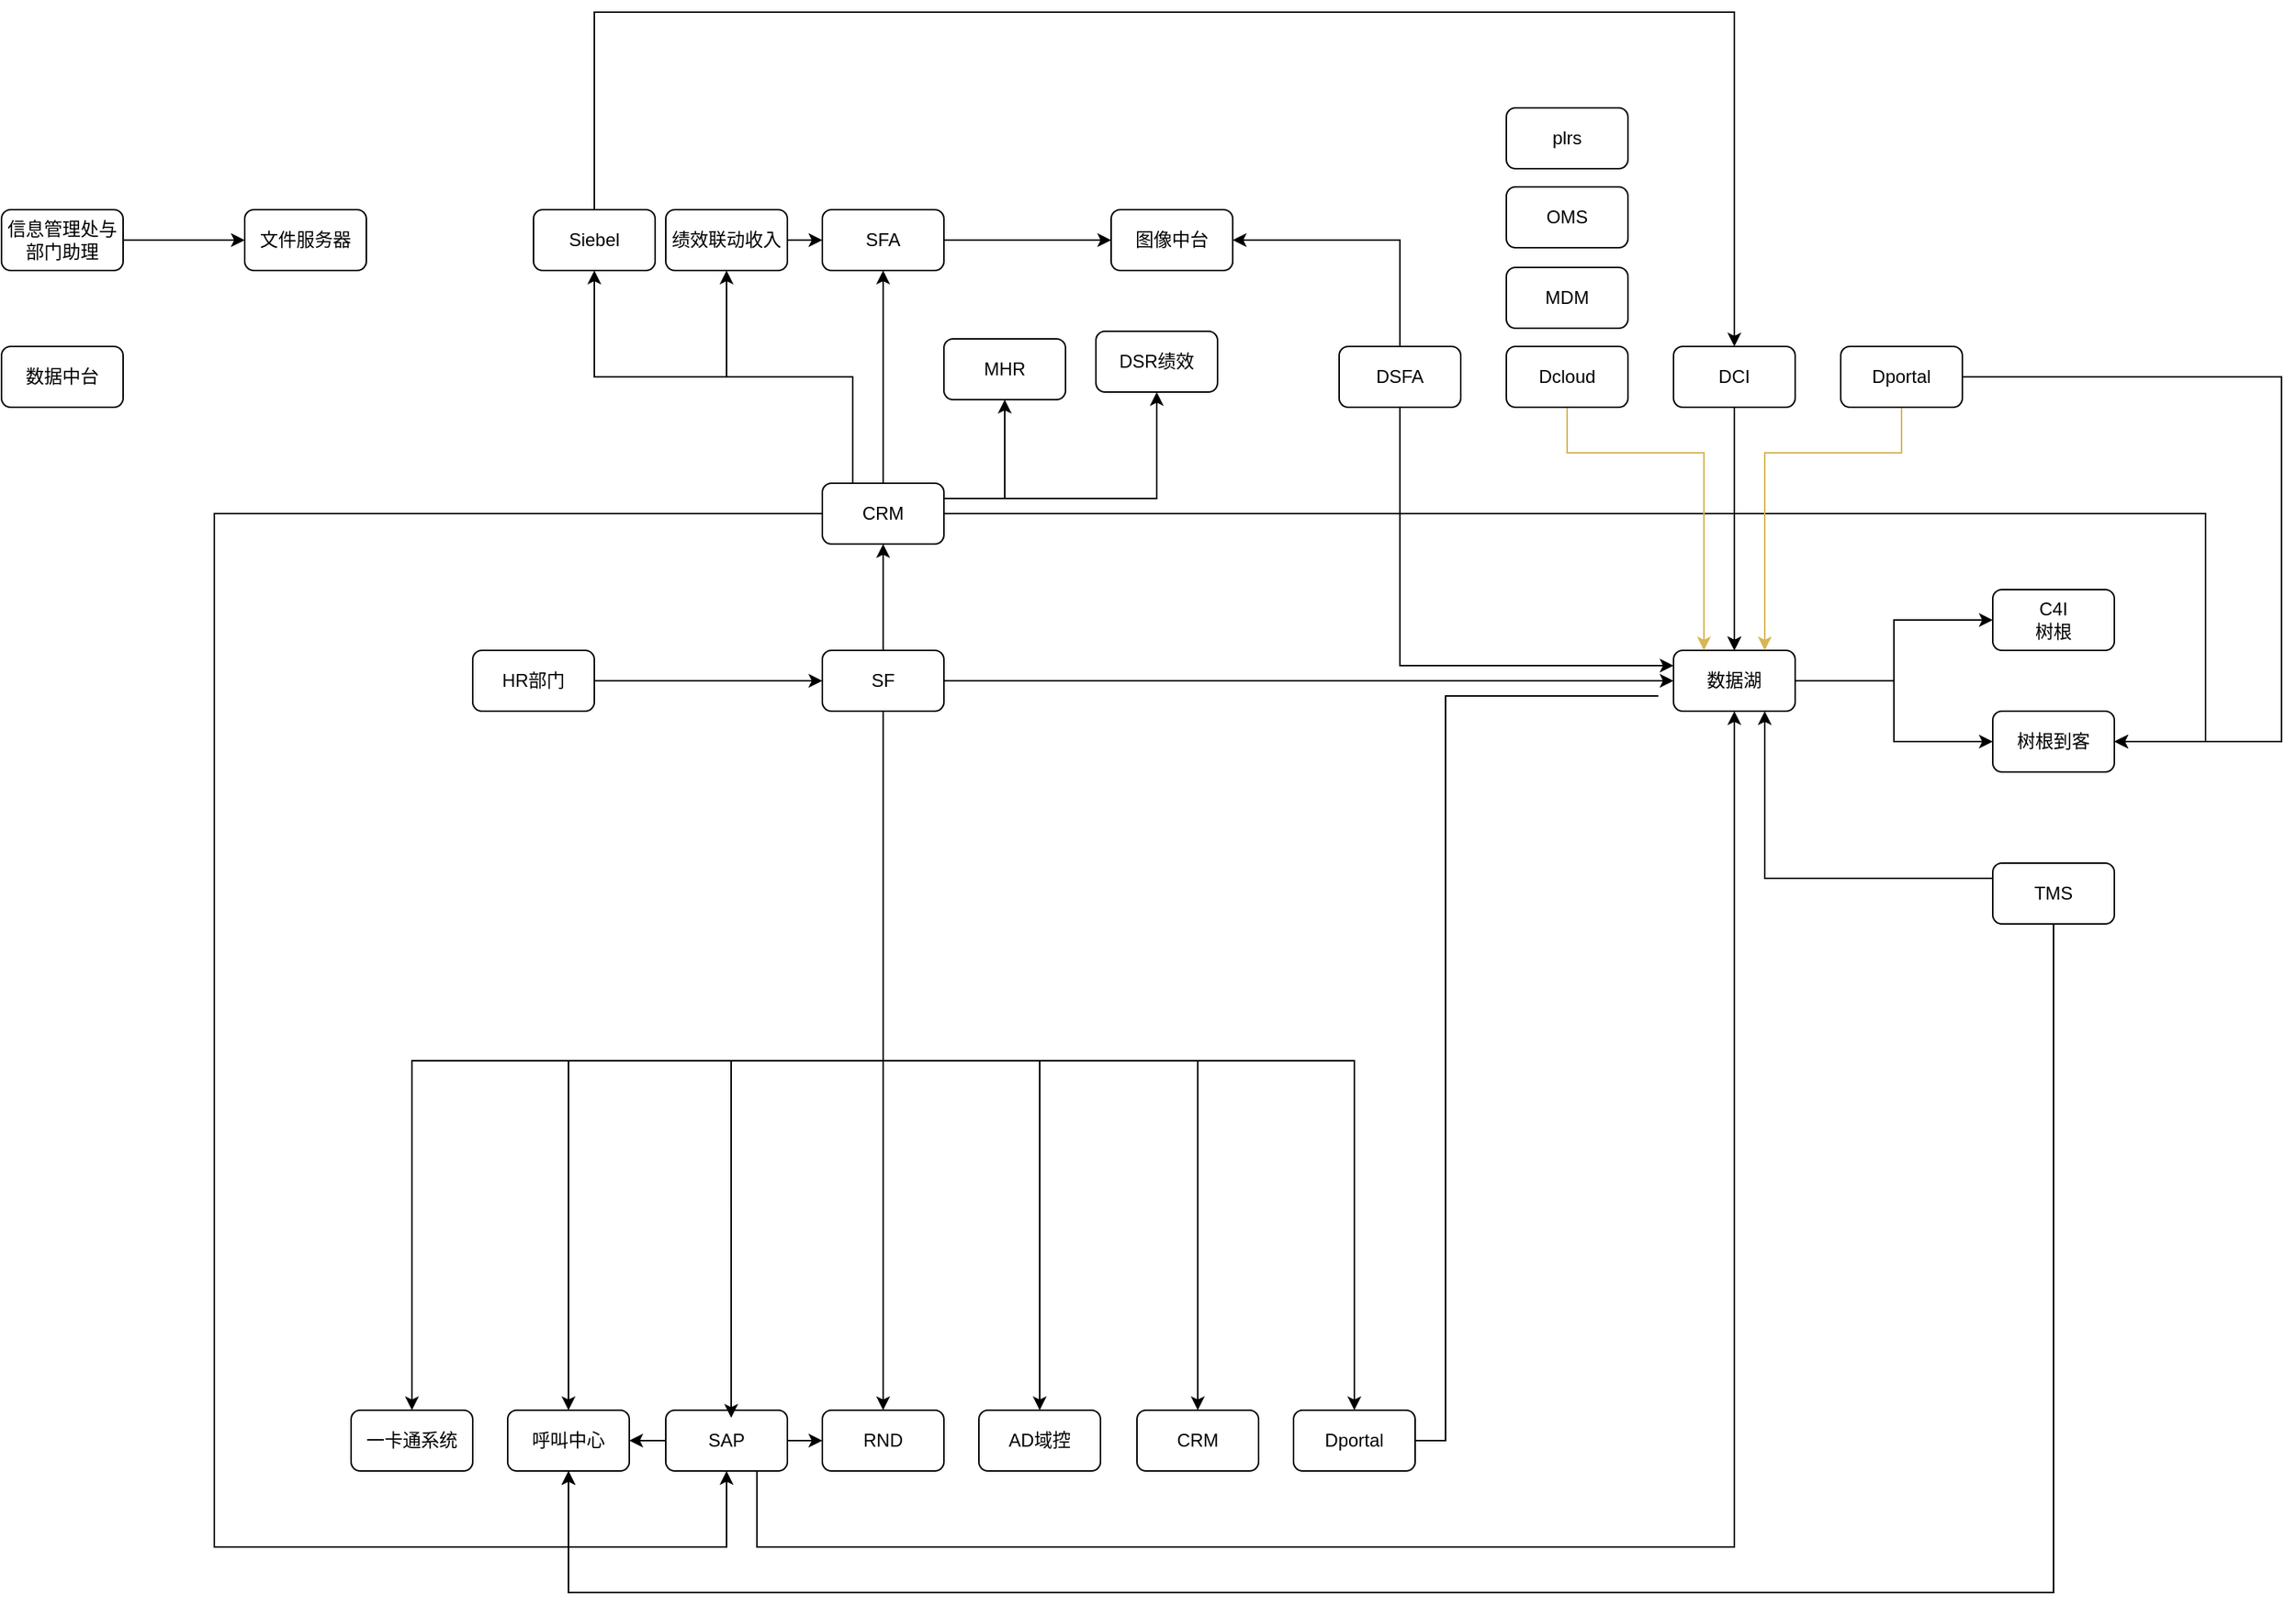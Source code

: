 <mxfile version="22.1.5" type="github">
  <diagram name="第 1 页" id="d0MjKTn8tM_Y0fTXzM0d">
    <mxGraphModel dx="2465" dy="1031" grid="1" gridSize="10" guides="1" tooltips="1" connect="1" arrows="1" fold="1" page="1" pageScale="1" pageWidth="827" pageHeight="1169" math="0" shadow="0">
      <root>
        <mxCell id="0" />
        <mxCell id="1" parent="0" />
        <mxCell id="O5cf7RK4kpER8BmKQraD-21" value="DSR绩效" style="rounded=1;whiteSpace=wrap;html=1;" vertex="1" parent="1">
          <mxGeometry x="330" y="560" width="80" height="40" as="geometry" />
        </mxCell>
        <mxCell id="O5cf7RK4kpER8BmKQraD-23" value="MHR" style="rounded=1;whiteSpace=wrap;html=1;" vertex="1" parent="1">
          <mxGeometry x="230" y="565" width="80" height="40" as="geometry" />
        </mxCell>
        <mxCell id="O5cf7RK4kpER8BmKQraD-128" style="edgeStyle=orthogonalEdgeStyle;rounded=0;orthogonalLoop=1;jettySize=auto;html=1;exitX=0.5;exitY=0;exitDx=0;exitDy=0;entryX=0.5;entryY=0;entryDx=0;entryDy=0;" edge="1" parent="1" source="O5cf7RK4kpER8BmKQraD-25" target="O5cf7RK4kpER8BmKQraD-94">
          <mxGeometry relative="1" as="geometry">
            <Array as="points">
              <mxPoint y="350" />
              <mxPoint x="750" y="350" />
            </Array>
          </mxGeometry>
        </mxCell>
        <mxCell id="O5cf7RK4kpER8BmKQraD-25" value="Siebel" style="rounded=1;whiteSpace=wrap;html=1;" vertex="1" parent="1">
          <mxGeometry x="-40" y="480" width="80" height="40" as="geometry" />
        </mxCell>
        <mxCell id="O5cf7RK4kpER8BmKQraD-136" style="edgeStyle=orthogonalEdgeStyle;rounded=0;orthogonalLoop=1;jettySize=auto;html=1;exitX=1;exitY=0.5;exitDx=0;exitDy=0;entryX=0;entryY=0.5;entryDx=0;entryDy=0;" edge="1" parent="1" source="O5cf7RK4kpER8BmKQraD-27" target="O5cf7RK4kpER8BmKQraD-12">
          <mxGeometry relative="1" as="geometry" />
        </mxCell>
        <mxCell id="O5cf7RK4kpER8BmKQraD-27" value="绩效联动收入" style="rounded=1;whiteSpace=wrap;html=1;" vertex="1" parent="1">
          <mxGeometry x="47" y="480" width="80" height="40" as="geometry" />
        </mxCell>
        <mxCell id="O5cf7RK4kpER8BmKQraD-36" style="edgeStyle=orthogonalEdgeStyle;rounded=0;orthogonalLoop=1;jettySize=auto;html=1;exitX=1;exitY=0.5;exitDx=0;exitDy=0;entryX=1;entryY=0.5;entryDx=0;entryDy=0;" edge="1" parent="1" source="O5cf7RK4kpER8BmKQraD-32">
          <mxGeometry relative="1" as="geometry">
            <mxPoint x="605" y="270" as="targetPoint" />
            <Array as="points">
              <mxPoint x="670" y="-20" />
              <mxPoint x="670" y="360" />
            </Array>
          </mxGeometry>
        </mxCell>
        <mxCell id="O5cf7RK4kpER8BmKQraD-50" style="edgeStyle=orthogonalEdgeStyle;rounded=0;orthogonalLoop=1;jettySize=auto;html=1;exitX=1;exitY=0.5;exitDx=0;exitDy=0;entryX=0;entryY=0.5;entryDx=0;entryDy=0;" edge="1" parent="1" source="O5cf7RK4kpER8BmKQraD-46" target="O5cf7RK4kpER8BmKQraD-49">
          <mxGeometry relative="1" as="geometry" />
        </mxCell>
        <mxCell id="O5cf7RK4kpER8BmKQraD-65" style="edgeStyle=orthogonalEdgeStyle;rounded=0;orthogonalLoop=1;jettySize=auto;html=1;exitX=0.5;exitY=1;exitDx=0;exitDy=0;entryX=0.5;entryY=0;entryDx=0;entryDy=0;" edge="1" parent="1" source="O5cf7RK4kpER8BmKQraD-46" target="O5cf7RK4kpER8BmKQraD-64">
          <mxGeometry relative="1" as="geometry" />
        </mxCell>
        <mxCell id="O5cf7RK4kpER8BmKQraD-66" style="edgeStyle=orthogonalEdgeStyle;rounded=0;orthogonalLoop=1;jettySize=auto;html=1;exitX=0.5;exitY=1;exitDx=0;exitDy=0;" edge="1" parent="1" source="O5cf7RK4kpER8BmKQraD-46" target="O5cf7RK4kpER8BmKQraD-63">
          <mxGeometry relative="1" as="geometry" />
        </mxCell>
        <mxCell id="O5cf7RK4kpER8BmKQraD-68" style="edgeStyle=orthogonalEdgeStyle;rounded=0;orthogonalLoop=1;jettySize=auto;html=1;exitX=0.5;exitY=1;exitDx=0;exitDy=0;" edge="1" parent="1" source="O5cf7RK4kpER8BmKQraD-46" target="O5cf7RK4kpER8BmKQraD-61">
          <mxGeometry relative="1" as="geometry" />
        </mxCell>
        <mxCell id="O5cf7RK4kpER8BmKQraD-69" style="edgeStyle=orthogonalEdgeStyle;rounded=0;orthogonalLoop=1;jettySize=auto;html=1;exitX=0.5;exitY=1;exitDx=0;exitDy=0;entryX=0.5;entryY=0;entryDx=0;entryDy=0;" edge="1" parent="1" source="O5cf7RK4kpER8BmKQraD-46" target="O5cf7RK4kpER8BmKQraD-56">
          <mxGeometry relative="1" as="geometry" />
        </mxCell>
        <mxCell id="O5cf7RK4kpER8BmKQraD-70" style="edgeStyle=orthogonalEdgeStyle;rounded=0;orthogonalLoop=1;jettySize=auto;html=1;exitX=0.5;exitY=1;exitDx=0;exitDy=0;" edge="1" parent="1" source="O5cf7RK4kpER8BmKQraD-46" target="O5cf7RK4kpER8BmKQraD-51">
          <mxGeometry relative="1" as="geometry" />
        </mxCell>
        <mxCell id="O5cf7RK4kpER8BmKQraD-71" style="edgeStyle=orthogonalEdgeStyle;rounded=0;orthogonalLoop=1;jettySize=auto;html=1;exitX=0.5;exitY=1;exitDx=0;exitDy=0;" edge="1" parent="1" source="O5cf7RK4kpER8BmKQraD-46" target="O5cf7RK4kpER8BmKQraD-59">
          <mxGeometry relative="1" as="geometry" />
        </mxCell>
        <mxCell id="O5cf7RK4kpER8BmKQraD-82" value="" style="edgeStyle=orthogonalEdgeStyle;rounded=0;orthogonalLoop=1;jettySize=auto;html=1;" edge="1" parent="1" source="O5cf7RK4kpER8BmKQraD-46" target="O5cf7RK4kpER8BmKQraD-81">
          <mxGeometry relative="1" as="geometry" />
        </mxCell>
        <mxCell id="O5cf7RK4kpER8BmKQraD-46" value="SF" style="rounded=1;whiteSpace=wrap;html=1;" vertex="1" parent="1">
          <mxGeometry x="150" y="770" width="80" height="40" as="geometry" />
        </mxCell>
        <mxCell id="O5cf7RK4kpER8BmKQraD-48" style="edgeStyle=orthogonalEdgeStyle;rounded=0;orthogonalLoop=1;jettySize=auto;html=1;exitX=1;exitY=0.5;exitDx=0;exitDy=0;entryX=0;entryY=0.5;entryDx=0;entryDy=0;" edge="1" parent="1" source="O5cf7RK4kpER8BmKQraD-47" target="O5cf7RK4kpER8BmKQraD-46">
          <mxGeometry relative="1" as="geometry" />
        </mxCell>
        <mxCell id="O5cf7RK4kpER8BmKQraD-47" value="HR部门" style="rounded=1;whiteSpace=wrap;html=1;" vertex="1" parent="1">
          <mxGeometry x="-80" y="770" width="80" height="40" as="geometry" />
        </mxCell>
        <mxCell id="O5cf7RK4kpER8BmKQraD-74" style="edgeStyle=orthogonalEdgeStyle;rounded=0;orthogonalLoop=1;jettySize=auto;html=1;exitX=0;exitY=0.75;exitDx=0;exitDy=0;entryX=1;entryY=0.5;entryDx=0;entryDy=0;" edge="1" parent="1">
          <mxGeometry relative="1" as="geometry">
            <mxPoint x="700" y="800" as="sourcePoint" />
            <mxPoint x="530" y="1290.0" as="targetPoint" />
            <Array as="points">
              <mxPoint x="560" y="800" />
              <mxPoint x="560" y="1290" />
            </Array>
          </mxGeometry>
        </mxCell>
        <mxCell id="O5cf7RK4kpER8BmKQraD-76" value="" style="edgeStyle=orthogonalEdgeStyle;rounded=0;orthogonalLoop=1;jettySize=auto;html=1;" edge="1" parent="1" source="O5cf7RK4kpER8BmKQraD-49" target="O5cf7RK4kpER8BmKQraD-75">
          <mxGeometry relative="1" as="geometry" />
        </mxCell>
        <mxCell id="O5cf7RK4kpER8BmKQraD-77" style="edgeStyle=orthogonalEdgeStyle;rounded=0;orthogonalLoop=1;jettySize=auto;html=1;exitX=1;exitY=0.5;exitDx=0;exitDy=0;entryX=0;entryY=0.5;entryDx=0;entryDy=0;" edge="1" parent="1" source="O5cf7RK4kpER8BmKQraD-49" target="O5cf7RK4kpER8BmKQraD-79">
          <mxGeometry relative="1" as="geometry">
            <mxPoint x="900" y="900" as="targetPoint" />
          </mxGeometry>
        </mxCell>
        <mxCell id="O5cf7RK4kpER8BmKQraD-49" value="数据湖" style="rounded=1;whiteSpace=wrap;html=1;" vertex="1" parent="1">
          <mxGeometry x="710" y="770" width="80" height="40" as="geometry" />
        </mxCell>
        <mxCell id="O5cf7RK4kpER8BmKQraD-51" value="CRM" style="rounded=1;whiteSpace=wrap;html=1;" vertex="1" parent="1">
          <mxGeometry x="357" y="1270" width="80" height="40" as="geometry" />
        </mxCell>
        <mxCell id="O5cf7RK4kpER8BmKQraD-56" value="AD域控" style="rounded=1;whiteSpace=wrap;html=1;" vertex="1" parent="1">
          <mxGeometry x="253" y="1270" width="80" height="40" as="geometry" />
        </mxCell>
        <mxCell id="O5cf7RK4kpER8BmKQraD-59" value="Dportal" style="rounded=1;whiteSpace=wrap;html=1;" vertex="1" parent="1">
          <mxGeometry x="460" y="1270" width="80" height="40" as="geometry" />
        </mxCell>
        <mxCell id="O5cf7RK4kpER8BmKQraD-61" value="RND" style="rounded=1;whiteSpace=wrap;html=1;" vertex="1" parent="1">
          <mxGeometry x="150" y="1270" width="80" height="40" as="geometry" />
        </mxCell>
        <mxCell id="O5cf7RK4kpER8BmKQraD-124" style="edgeStyle=orthogonalEdgeStyle;rounded=0;orthogonalLoop=1;jettySize=auto;html=1;exitX=0.75;exitY=1;exitDx=0;exitDy=0;entryX=0.5;entryY=1;entryDx=0;entryDy=0;" edge="1" parent="1" source="O5cf7RK4kpER8BmKQraD-62" target="O5cf7RK4kpER8BmKQraD-49">
          <mxGeometry relative="1" as="geometry">
            <Array as="points">
              <mxPoint x="107" y="1360" />
              <mxPoint x="750" y="1360" />
            </Array>
          </mxGeometry>
        </mxCell>
        <mxCell id="O5cf7RK4kpER8BmKQraD-125" style="edgeStyle=elbowEdgeStyle;rounded=0;orthogonalLoop=1;jettySize=auto;html=1;exitX=1;exitY=0.5;exitDx=0;exitDy=0;entryX=0;entryY=0.5;entryDx=0;entryDy=0;" edge="1" parent="1" source="O5cf7RK4kpER8BmKQraD-62" target="O5cf7RK4kpER8BmKQraD-61">
          <mxGeometry relative="1" as="geometry" />
        </mxCell>
        <mxCell id="O5cf7RK4kpER8BmKQraD-126" style="edgeStyle=elbowEdgeStyle;rounded=0;orthogonalLoop=1;jettySize=auto;html=1;exitX=0;exitY=0.5;exitDx=0;exitDy=0;entryX=1;entryY=0.5;entryDx=0;entryDy=0;" edge="1" parent="1" source="O5cf7RK4kpER8BmKQraD-62" target="O5cf7RK4kpER8BmKQraD-63">
          <mxGeometry relative="1" as="geometry" />
        </mxCell>
        <mxCell id="O5cf7RK4kpER8BmKQraD-62" value="SAP" style="rounded=1;whiteSpace=wrap;html=1;" vertex="1" parent="1">
          <mxGeometry x="47" y="1270" width="80" height="40" as="geometry" />
        </mxCell>
        <mxCell id="O5cf7RK4kpER8BmKQraD-63" value="呼叫中心" style="rounded=1;whiteSpace=wrap;html=1;" vertex="1" parent="1">
          <mxGeometry x="-57" y="1270" width="80" height="40" as="geometry" />
        </mxCell>
        <mxCell id="O5cf7RK4kpER8BmKQraD-64" value="一卡通系统" style="rounded=1;whiteSpace=wrap;html=1;" vertex="1" parent="1">
          <mxGeometry x="-160" y="1270" width="80" height="40" as="geometry" />
        </mxCell>
        <mxCell id="O5cf7RK4kpER8BmKQraD-67" style="edgeStyle=orthogonalEdgeStyle;rounded=0;orthogonalLoop=1;jettySize=auto;html=1;exitX=0.5;exitY=1;exitDx=0;exitDy=0;entryX=0.538;entryY=0.125;entryDx=0;entryDy=0;entryPerimeter=0;" edge="1" parent="1" source="O5cf7RK4kpER8BmKQraD-46" target="O5cf7RK4kpER8BmKQraD-62">
          <mxGeometry relative="1" as="geometry" />
        </mxCell>
        <mxCell id="O5cf7RK4kpER8BmKQraD-75" value="C4I&lt;br&gt;树根" style="rounded=1;whiteSpace=wrap;html=1;" vertex="1" parent="1">
          <mxGeometry x="920" y="730" width="80" height="40" as="geometry" />
        </mxCell>
        <mxCell id="O5cf7RK4kpER8BmKQraD-79" value="树根到客" style="rounded=1;whiteSpace=wrap;html=1;" vertex="1" parent="1">
          <mxGeometry x="920" y="810" width="80" height="40" as="geometry" />
        </mxCell>
        <mxCell id="O5cf7RK4kpER8BmKQraD-83" style="edgeStyle=orthogonalEdgeStyle;rounded=0;orthogonalLoop=1;jettySize=auto;html=1;exitX=1;exitY=0.5;exitDx=0;exitDy=0;entryX=0.5;entryY=0;entryDx=0;entryDy=0;" edge="1" parent="1" source="O5cf7RK4kpER8BmKQraD-81" target="O5cf7RK4kpER8BmKQraD-49">
          <mxGeometry relative="1" as="geometry" />
        </mxCell>
        <mxCell id="O5cf7RK4kpER8BmKQraD-90" style="edgeStyle=orthogonalEdgeStyle;rounded=0;orthogonalLoop=1;jettySize=auto;html=1;exitX=0;exitY=0.5;exitDx=0;exitDy=0;entryX=0.5;entryY=1;entryDx=0;entryDy=0;" edge="1" parent="1" source="O5cf7RK4kpER8BmKQraD-81" target="O5cf7RK4kpER8BmKQraD-62">
          <mxGeometry relative="1" as="geometry">
            <Array as="points">
              <mxPoint x="-250" y="680" />
              <mxPoint x="-250" y="1360" />
              <mxPoint x="87" y="1360" />
            </Array>
          </mxGeometry>
        </mxCell>
        <mxCell id="O5cf7RK4kpER8BmKQraD-93" style="edgeStyle=orthogonalEdgeStyle;rounded=0;orthogonalLoop=1;jettySize=auto;html=1;exitX=1;exitY=0.5;exitDx=0;exitDy=0;entryX=1;entryY=0.5;entryDx=0;entryDy=0;" edge="1" parent="1" source="O5cf7RK4kpER8BmKQraD-81" target="O5cf7RK4kpER8BmKQraD-79">
          <mxGeometry relative="1" as="geometry">
            <Array as="points">
              <mxPoint x="1060" y="680" />
              <mxPoint x="1060" y="830" />
            </Array>
          </mxGeometry>
        </mxCell>
        <mxCell id="O5cf7RK4kpER8BmKQraD-127" style="edgeStyle=orthogonalEdgeStyle;rounded=0;orthogonalLoop=1;jettySize=auto;html=1;exitX=0;exitY=0.5;exitDx=0;exitDy=0;entryX=0.5;entryY=1;entryDx=0;entryDy=0;" edge="1" parent="1" source="O5cf7RK4kpER8BmKQraD-81" target="O5cf7RK4kpER8BmKQraD-63">
          <mxGeometry relative="1" as="geometry">
            <Array as="points">
              <mxPoint x="-250" y="680" />
              <mxPoint x="-250" y="1360" />
              <mxPoint x="-17" y="1360" />
            </Array>
          </mxGeometry>
        </mxCell>
        <mxCell id="O5cf7RK4kpER8BmKQraD-137" style="edgeStyle=orthogonalEdgeStyle;rounded=0;orthogonalLoop=1;jettySize=auto;html=1;exitX=0.25;exitY=0;exitDx=0;exitDy=0;entryX=0.5;entryY=1;entryDx=0;entryDy=0;" edge="1" parent="1" source="O5cf7RK4kpER8BmKQraD-81" target="O5cf7RK4kpER8BmKQraD-27">
          <mxGeometry relative="1" as="geometry" />
        </mxCell>
        <mxCell id="O5cf7RK4kpER8BmKQraD-138" style="edgeStyle=orthogonalEdgeStyle;rounded=0;orthogonalLoop=1;jettySize=auto;html=1;exitX=0.25;exitY=0;exitDx=0;exitDy=0;entryX=0.5;entryY=1;entryDx=0;entryDy=0;" edge="1" parent="1" source="O5cf7RK4kpER8BmKQraD-81" target="O5cf7RK4kpER8BmKQraD-25">
          <mxGeometry relative="1" as="geometry" />
        </mxCell>
        <mxCell id="O5cf7RK4kpER8BmKQraD-141" style="edgeStyle=orthogonalEdgeStyle;rounded=0;orthogonalLoop=1;jettySize=auto;html=1;exitX=1;exitY=0.25;exitDx=0;exitDy=0;entryX=0.5;entryY=1;entryDx=0;entryDy=0;" edge="1" parent="1" source="O5cf7RK4kpER8BmKQraD-81" target="O5cf7RK4kpER8BmKQraD-21">
          <mxGeometry relative="1" as="geometry" />
        </mxCell>
        <mxCell id="O5cf7RK4kpER8BmKQraD-142" style="edgeStyle=orthogonalEdgeStyle;rounded=0;orthogonalLoop=1;jettySize=auto;html=1;exitX=1;exitY=0.25;exitDx=0;exitDy=0;entryX=0.5;entryY=1;entryDx=0;entryDy=0;" edge="1" parent="1" source="O5cf7RK4kpER8BmKQraD-81" target="O5cf7RK4kpER8BmKQraD-23">
          <mxGeometry relative="1" as="geometry" />
        </mxCell>
        <mxCell id="O5cf7RK4kpER8BmKQraD-81" value="CRM" style="rounded=1;whiteSpace=wrap;html=1;" vertex="1" parent="1">
          <mxGeometry x="150" y="660" width="80" height="40" as="geometry" />
        </mxCell>
        <mxCell id="O5cf7RK4kpER8BmKQraD-85" value="" style="edgeStyle=orthogonalEdgeStyle;rounded=0;orthogonalLoop=1;jettySize=auto;html=1;exitX=0.5;exitY=0;exitDx=0;exitDy=0;" edge="1" parent="1" source="O5cf7RK4kpER8BmKQraD-81" target="O5cf7RK4kpER8BmKQraD-12">
          <mxGeometry relative="1" as="geometry">
            <mxPoint x="189.789" y="520" as="targetPoint" />
            <mxPoint x="190" y="600" as="sourcePoint" />
          </mxGeometry>
        </mxCell>
        <mxCell id="O5cf7RK4kpER8BmKQraD-117" style="edgeStyle=elbowEdgeStyle;rounded=0;orthogonalLoop=1;jettySize=auto;html=1;exitX=1;exitY=0.5;exitDx=0;exitDy=0;entryX=0;entryY=0.5;entryDx=0;entryDy=0;" edge="1" parent="1" source="O5cf7RK4kpER8BmKQraD-12" target="O5cf7RK4kpER8BmKQraD-112">
          <mxGeometry relative="1" as="geometry" />
        </mxCell>
        <mxCell id="O5cf7RK4kpER8BmKQraD-12" value="SFA" style="rounded=1;whiteSpace=wrap;html=1;" vertex="1" parent="1">
          <mxGeometry x="150" y="480" width="80" height="40" as="geometry" />
        </mxCell>
        <mxCell id="O5cf7RK4kpER8BmKQraD-106" style="edgeStyle=orthogonalEdgeStyle;rounded=0;orthogonalLoop=1;jettySize=auto;html=1;exitX=0.5;exitY=1;exitDx=0;exitDy=0;" edge="1" parent="1" source="O5cf7RK4kpER8BmKQraD-94">
          <mxGeometry relative="1" as="geometry">
            <mxPoint x="750" y="770" as="targetPoint" />
          </mxGeometry>
        </mxCell>
        <mxCell id="O5cf7RK4kpER8BmKQraD-94" value="DCI" style="rounded=1;whiteSpace=wrap;html=1;" vertex="1" parent="1">
          <mxGeometry x="710" y="570" width="80" height="40" as="geometry" />
        </mxCell>
        <mxCell id="O5cf7RK4kpER8BmKQraD-105" style="edgeStyle=orthogonalEdgeStyle;rounded=0;orthogonalLoop=1;jettySize=auto;html=1;exitX=0.5;exitY=1;exitDx=0;exitDy=0;entryX=0.25;entryY=0;entryDx=0;entryDy=0;strokeColor=#d6b656;fillColor=#fff2cc;" edge="1" parent="1" source="O5cf7RK4kpER8BmKQraD-95" target="O5cf7RK4kpER8BmKQraD-49">
          <mxGeometry relative="1" as="geometry">
            <Array as="points">
              <mxPoint x="640" y="640" />
              <mxPoint x="730" y="640" />
            </Array>
          </mxGeometry>
        </mxCell>
        <mxCell id="O5cf7RK4kpER8BmKQraD-95" value="Dcloud" style="rounded=1;whiteSpace=wrap;html=1;" vertex="1" parent="1">
          <mxGeometry x="600" y="570" width="80" height="40" as="geometry" />
        </mxCell>
        <mxCell id="O5cf7RK4kpER8BmKQraD-107" style="edgeStyle=orthogonalEdgeStyle;rounded=0;orthogonalLoop=1;jettySize=auto;html=1;exitX=0.5;exitY=1;exitDx=0;exitDy=0;entryX=0.75;entryY=0;entryDx=0;entryDy=0;fillColor=#fff2cc;strokeColor=#d6b656;" edge="1" parent="1" source="O5cf7RK4kpER8BmKQraD-96" target="O5cf7RK4kpER8BmKQraD-49">
          <mxGeometry relative="1" as="geometry">
            <Array as="points">
              <mxPoint x="860" y="640" />
              <mxPoint x="770" y="640" />
            </Array>
          </mxGeometry>
        </mxCell>
        <mxCell id="O5cf7RK4kpER8BmKQraD-108" style="edgeStyle=elbowEdgeStyle;rounded=0;orthogonalLoop=1;jettySize=auto;html=1;exitX=1;exitY=0.5;exitDx=0;exitDy=0;entryX=1;entryY=0.5;entryDx=0;entryDy=0;" edge="1" parent="1" source="O5cf7RK4kpER8BmKQraD-96" target="O5cf7RK4kpER8BmKQraD-79">
          <mxGeometry relative="1" as="geometry">
            <Array as="points">
              <mxPoint x="1110" y="720" />
            </Array>
          </mxGeometry>
        </mxCell>
        <mxCell id="O5cf7RK4kpER8BmKQraD-96" value="Dportal" style="rounded=1;whiteSpace=wrap;html=1;" vertex="1" parent="1">
          <mxGeometry x="820" y="570" width="80" height="40" as="geometry" />
        </mxCell>
        <mxCell id="O5cf7RK4kpER8BmKQraD-111" style="edgeStyle=elbowEdgeStyle;rounded=0;orthogonalLoop=1;jettySize=auto;html=1;exitX=0.5;exitY=1;exitDx=0;exitDy=0;entryX=0;entryY=0.25;entryDx=0;entryDy=0;" edge="1" parent="1" source="O5cf7RK4kpER8BmKQraD-109" target="O5cf7RK4kpER8BmKQraD-49">
          <mxGeometry relative="1" as="geometry">
            <Array as="points">
              <mxPoint x="530" y="700" />
            </Array>
          </mxGeometry>
        </mxCell>
        <mxCell id="O5cf7RK4kpER8BmKQraD-116" style="edgeStyle=elbowEdgeStyle;rounded=0;orthogonalLoop=1;jettySize=auto;html=1;exitX=0.5;exitY=0;exitDx=0;exitDy=0;entryX=1;entryY=0.5;entryDx=0;entryDy=0;" edge="1" parent="1" source="O5cf7RK4kpER8BmKQraD-109" target="O5cf7RK4kpER8BmKQraD-112">
          <mxGeometry relative="1" as="geometry">
            <Array as="points">
              <mxPoint x="530" y="540" />
            </Array>
          </mxGeometry>
        </mxCell>
        <mxCell id="O5cf7RK4kpER8BmKQraD-109" value="DSFA" style="rounded=1;whiteSpace=wrap;html=1;" vertex="1" parent="1">
          <mxGeometry x="490" y="570" width="80" height="40" as="geometry" />
        </mxCell>
        <mxCell id="O5cf7RK4kpER8BmKQraD-112" value="图像中台" style="rounded=1;whiteSpace=wrap;html=1;" vertex="1" parent="1">
          <mxGeometry x="340" y="480" width="80" height="40" as="geometry" />
        </mxCell>
        <mxCell id="O5cf7RK4kpER8BmKQraD-118" value="MDM" style="rounded=1;whiteSpace=wrap;html=1;" vertex="1" parent="1">
          <mxGeometry x="600" y="518" width="80" height="40" as="geometry" />
        </mxCell>
        <mxCell id="O5cf7RK4kpER8BmKQraD-119" value="OMS" style="rounded=1;whiteSpace=wrap;html=1;" vertex="1" parent="1">
          <mxGeometry x="600" y="465" width="80" height="40" as="geometry" />
        </mxCell>
        <mxCell id="O5cf7RK4kpER8BmKQraD-120" value="plrs" style="rounded=1;whiteSpace=wrap;html=1;" vertex="1" parent="1">
          <mxGeometry x="600" y="413" width="80" height="40" as="geometry" />
        </mxCell>
        <mxCell id="O5cf7RK4kpER8BmKQraD-130" style="edgeStyle=orthogonalEdgeStyle;rounded=0;orthogonalLoop=1;jettySize=auto;html=1;exitX=0;exitY=0.25;exitDx=0;exitDy=0;entryX=0.75;entryY=1;entryDx=0;entryDy=0;" edge="1" parent="1" source="O5cf7RK4kpER8BmKQraD-129" target="O5cf7RK4kpER8BmKQraD-49">
          <mxGeometry relative="1" as="geometry" />
        </mxCell>
        <mxCell id="O5cf7RK4kpER8BmKQraD-134" style="edgeStyle=orthogonalEdgeStyle;rounded=0;orthogonalLoop=1;jettySize=auto;html=1;exitX=0.5;exitY=1;exitDx=0;exitDy=0;entryX=0.5;entryY=1;entryDx=0;entryDy=0;" edge="1" parent="1" source="O5cf7RK4kpER8BmKQraD-129" target="O5cf7RK4kpER8BmKQraD-63">
          <mxGeometry relative="1" as="geometry">
            <Array as="points">
              <mxPoint x="960" y="1390" />
              <mxPoint x="-17" y="1390" />
            </Array>
          </mxGeometry>
        </mxCell>
        <mxCell id="O5cf7RK4kpER8BmKQraD-129" value="TMS" style="rounded=1;whiteSpace=wrap;html=1;" vertex="1" parent="1">
          <mxGeometry x="920" y="910" width="80" height="40" as="geometry" />
        </mxCell>
        <mxCell id="O5cf7RK4kpER8BmKQraD-143" value="数据中台" style="rounded=1;whiteSpace=wrap;html=1;" vertex="1" parent="1">
          <mxGeometry x="-390" y="570" width="80" height="40" as="geometry" />
        </mxCell>
        <mxCell id="O5cf7RK4kpER8BmKQraD-146" value="" style="edgeStyle=orthogonalEdgeStyle;rounded=0;orthogonalLoop=1;jettySize=auto;html=1;" edge="1" parent="1" source="O5cf7RK4kpER8BmKQraD-144" target="O5cf7RK4kpER8BmKQraD-145">
          <mxGeometry relative="1" as="geometry" />
        </mxCell>
        <mxCell id="O5cf7RK4kpER8BmKQraD-144" value="信息管理处与部门助理" style="rounded=1;whiteSpace=wrap;html=1;" vertex="1" parent="1">
          <mxGeometry x="-390" y="480" width="80" height="40" as="geometry" />
        </mxCell>
        <mxCell id="O5cf7RK4kpER8BmKQraD-145" value="文件服务器" style="rounded=1;whiteSpace=wrap;html=1;" vertex="1" parent="1">
          <mxGeometry x="-230" y="480" width="80" height="40" as="geometry" />
        </mxCell>
      </root>
    </mxGraphModel>
  </diagram>
</mxfile>
